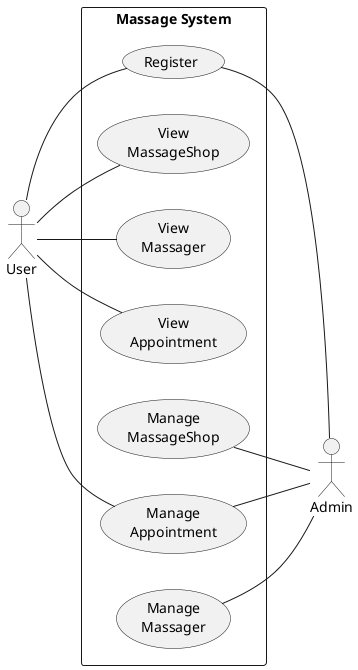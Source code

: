@startuml MassageShop Use Case Diagram
left to right direction
actor "User" as user
rectangle "Massage System" as MassageSstem {
    usecase "Register" as register
    usecase "View\nMassageShop" as viewMassageShop
    usecase "View\nMassager" as viewMassages
    usecase "View\nAppointment" as viewAppointment
    usecase "Manage\nMassageShop" as manageMassageShop
    usecase "Manage\nAppointment" as manageAppointment
    usecase "Manage\nMassager" as manageMassager
}


user -- register
user -- viewMassages
user -- manageAppointment
user -- viewMassageShop
user -- viewAppointment

actor "Admin" as admin

register -- admin
manageAppointment -- admin
manageMassager -- admin
manageMassageShop -- admin